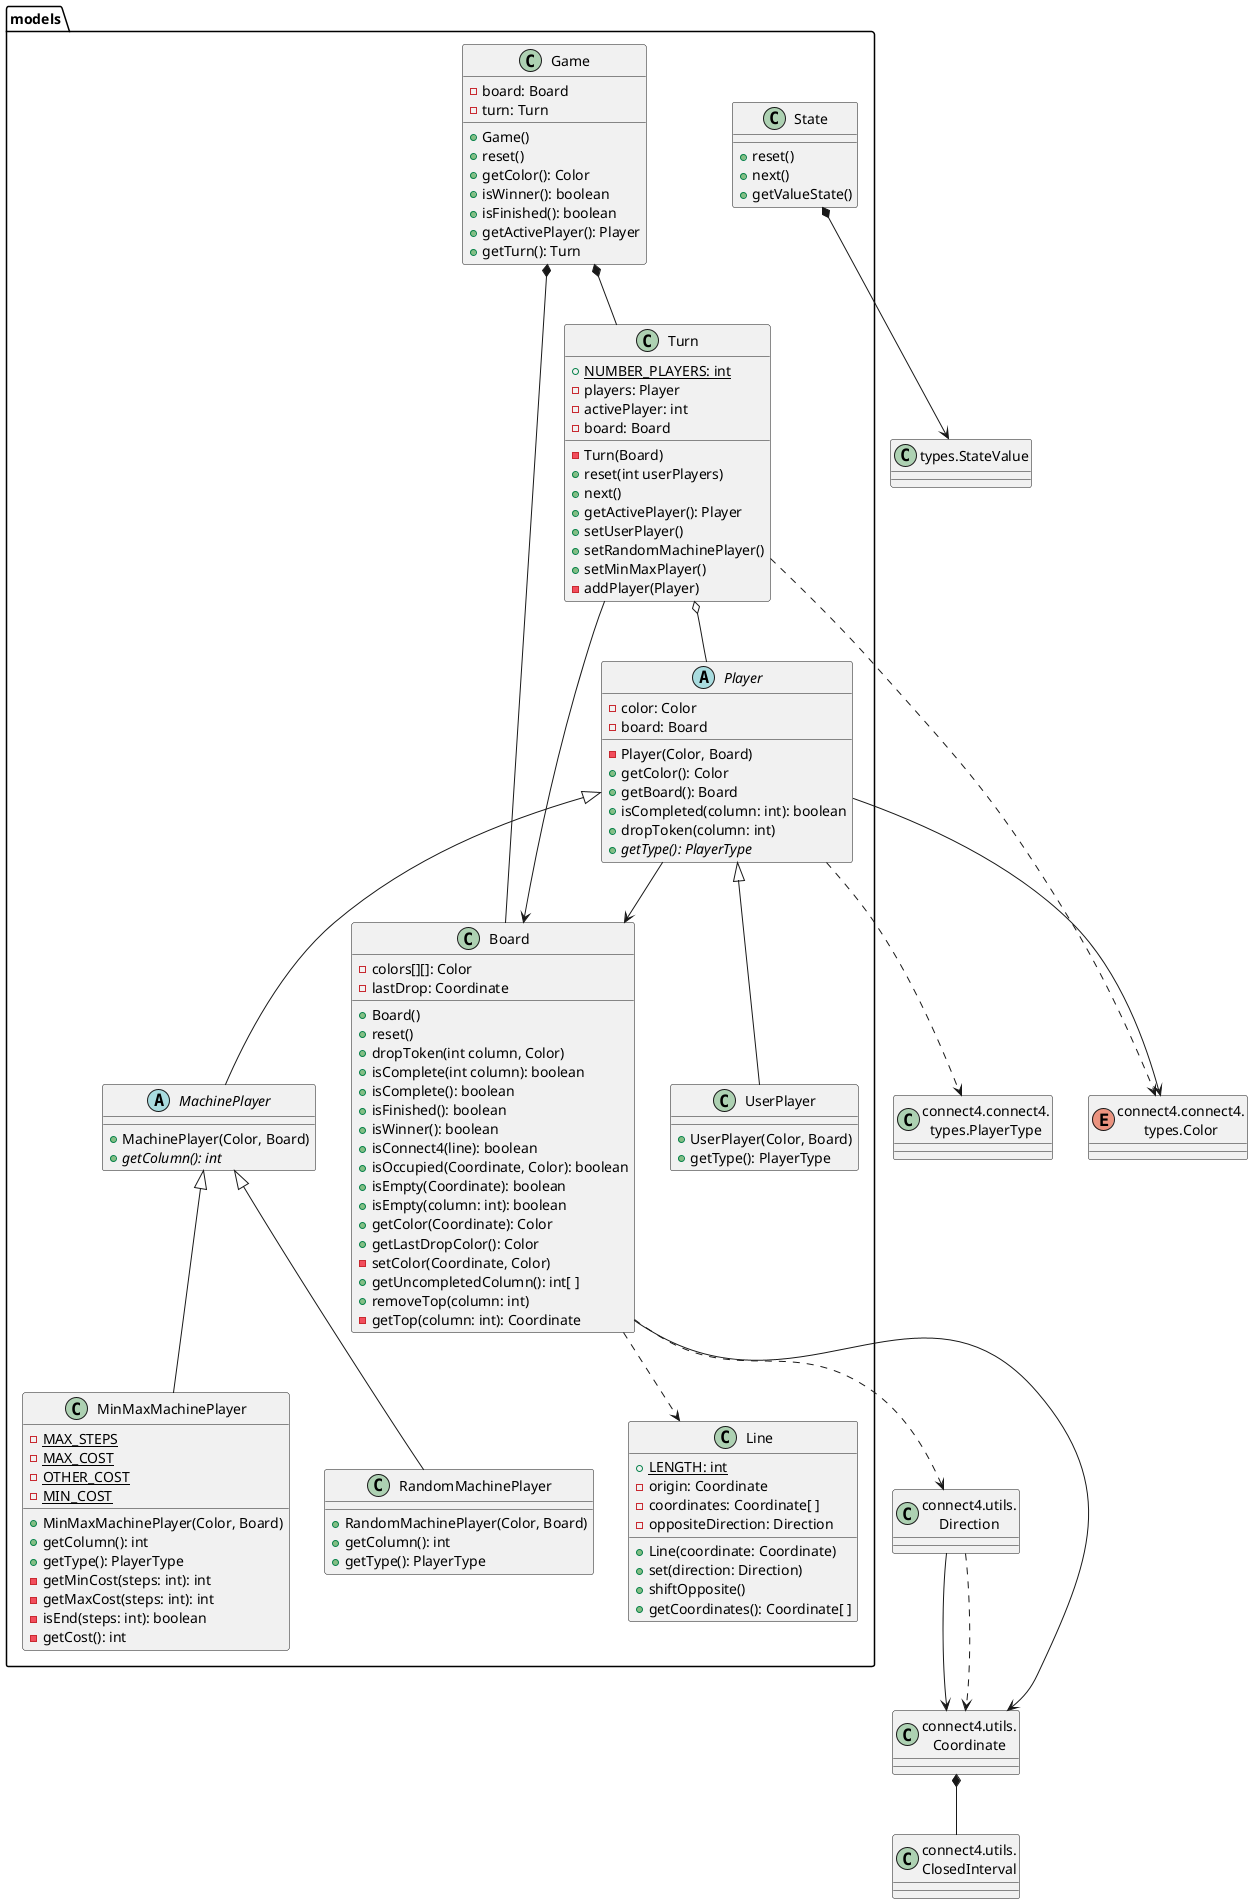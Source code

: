 @startuml connect4.connect4.models

class models.Game
class models.Board
class models.Turn
class models.Line
abstract class models.Player
class models.UserPlayer
abstract class models.MachinePlayer
class models.RandomMachinePlayer
class models.MinMaxMachinePlayer
class models.State
class StateValue as "types.StateValue"

Game *-- Board
Game *-- Turn
Turn --> Board
Turn o-- Player
Player --> Board
Player <|-- UserPlayer
Player <|-- MachinePlayer
MachinePlayer <|-- RandomMachinePlayer
MachinePlayer <|-- MinMaxMachinePlayer
Board ..> Line
State *--> StateValue

enum Color as "connect4.connect4.\ntypes.Color"
class Direction as "connect4.utils.\nDirection"
class Coordinate as "connect4.utils.\nCoordinate"
class Coordinate as "connect4.utils.\nCoordinate"
class ClosedInterval as "connect4.utils.\nClosedInterval"
class PlayerType as "connect4.connect4.\ntypes.PlayerType"

Player ..> PlayerType
Turn ..> Color
Player --> Color
Board --> Coordinate
Board ..> Direction
Direction --> Coordinate
Direction ..> Coordinate
Coordinate *-- ClosedInterval

Game : -board: Board
Game : -turn: Turn
Game : +Game()
Game : +reset()
Game : +getColor(): Color
Game : +isWinner(): boolean
Game : +isFinished(): boolean
Game : +getActivePlayer(): Player
Game : +getTurn(): Turn

Turn : {static} +NUMBER_PLAYERS: int
Turn : -players: Player
Turn : -activePlayer: int
Turn : -board: Board
Turn : -Turn(Board)
Turn : +reset(int userPlayers)
Turn : +next()
Turn : +getActivePlayer(): Player
Turn : +setUserPlayer()
Turn : +setRandomMachinePlayer()
Turn : +setMinMaxPlayer()
Turn : -addPlayer(Player)

Player : -color: Color
Player : -board: Board
Player : -Player(Color, Board)
Player : +getColor(): Color
Player : +getBoard(): Board
Player : +isCompleted(column: int): boolean
Player : +dropToken(column: int)
Player : +{abstract}getType(): PlayerType

UserPlayer : +UserPlayer(Color, Board)
UserPlayer : +getType(): PlayerType

MachinePlayer : +MachinePlayer(Color, Board)
MachinePlayer : +{abstract}getColumn(): int

RandomMachinePlayer : +RandomMachinePlayer(Color, Board)
RandomMachinePlayer : +getColumn(): int
RandomMachinePlayer : +getType(): PlayerType

MinMaxMachinePlayer : {static} -MAX_STEPS
MinMaxMachinePlayer : {static} -MAX_COST
MinMaxMachinePlayer : {static} -OTHER_COST
MinMaxMachinePlayer : {static} -MIN_COST
MinMaxMachinePlayer : +MinMaxMachinePlayer(Color, Board)
MinMaxMachinePlayer : +getColumn(): int
MinMaxMachinePlayer : +getType(): PlayerType
MinMaxMachinePlayer : -getMinCost(steps: int): int
MinMaxMachinePlayer : -getMaxCost(steps: int): int
MinMaxMachinePlayer : -isEnd(steps: int): boolean
MinMaxMachinePlayer : -getCost(): int

Board : -colors[][]: Color
Board : -lastDrop: Coordinate
Board : +Board()
Board : +reset()
Board : +dropToken(int column, Color)
Board : +isComplete(int column): boolean
Board : +isComplete(): boolean
Board : +isFinished(): boolean
Board : +isWinner(): boolean
Board : +isConnect4(line): boolean
Board : +isOccupied(Coordinate, Color): boolean
Board : +isEmpty(Coordinate): boolean
Board : +isEmpty(column: int): boolean
Board : +getColor(Coordinate): Color
Board : +getLastDropColor(): Color
Board : -setColor(Coordinate, Color)
Board : +getUncompletedColumn(): int[ ]
Board : +removeTop(column: int)
Board : -getTop(column: int): Coordinate


Line : {static} +LENGTH: int
Line : -origin: Coordinate
Line : -coordinates: Coordinate[ ]
Line : -oppositeDirection: Direction
Line : +Line(coordinate: Coordinate)
Line : +set(direction: Direction)
Line : +shiftOpposite()
Line : +getCoordinates(): Coordinate[ ]

State : +reset()
State : +next()
State : +getValueState()

@enduml